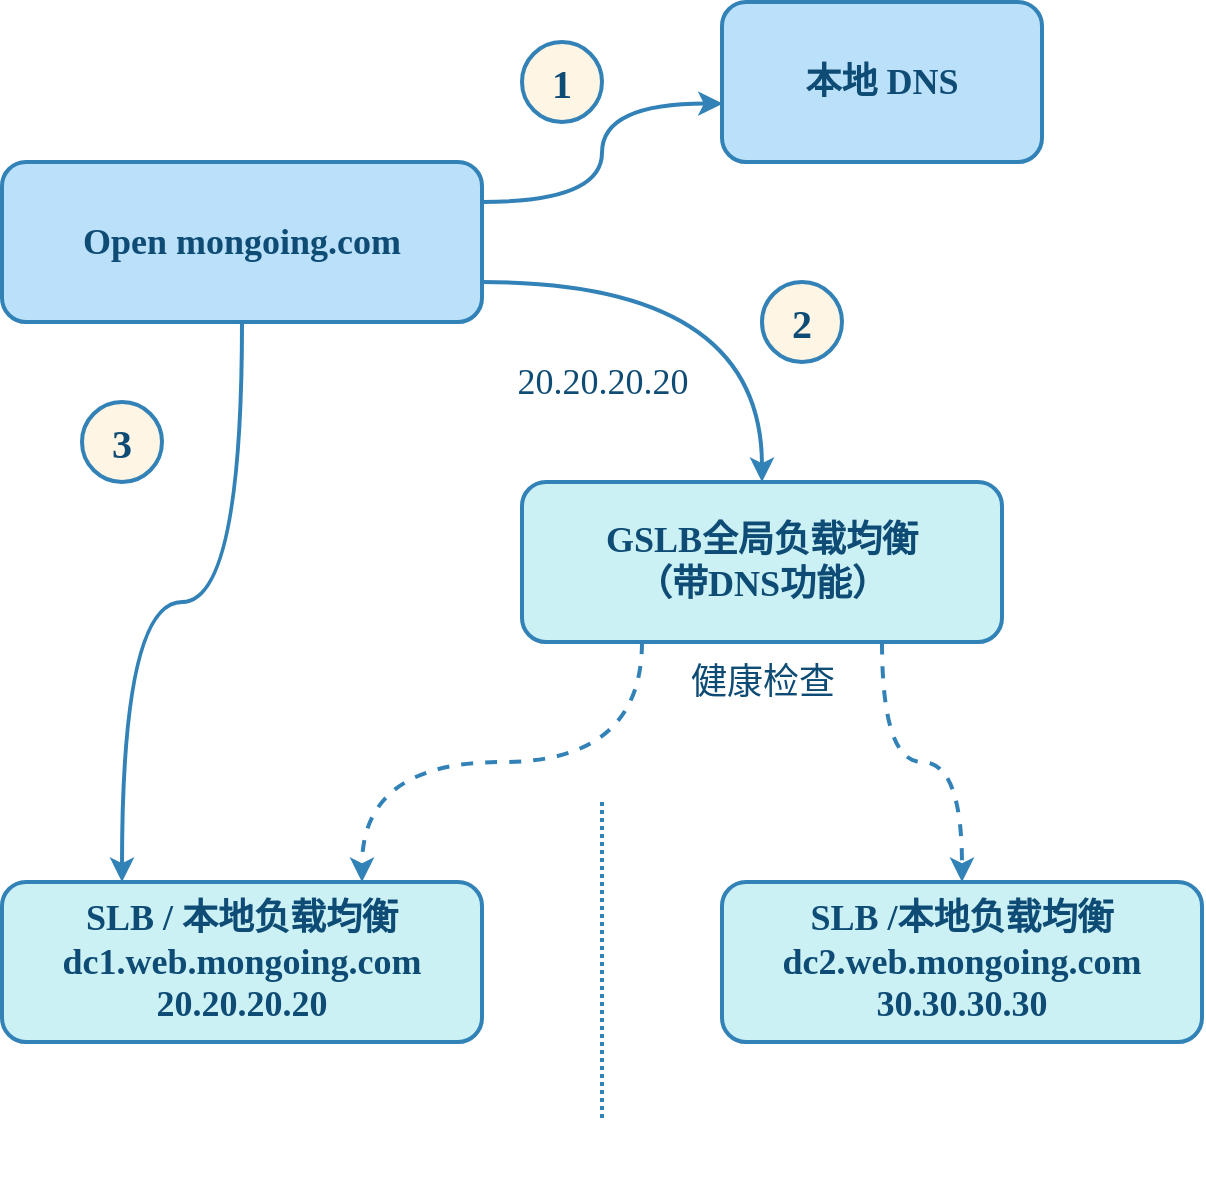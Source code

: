 <mxfile compressed="true" version="22.0.3" type="device" pages="3"><diagram name="容灾-网络层方案" id="jYUZuy3j7MK_sbum5GfM"><mxGraphModel dx="1793" dy="1068" grid="1" gridSize="10" guides="1" tooltips="1" connect="1" arrows="1" fold="1" page="1" pageScale="1" pageWidth="1654" pageHeight="1169" math="0" shadow="0"><root><mxCell id="ma8B2hoKi-noJO7RsAD5-0"/><mxCell id="ma8B2hoKi-noJO7RsAD5-1" parent="ma8B2hoKi-noJO7RsAD5-0"/><mxCell id="AlynKh1AJ5p6xUb231wl-4" style="edgeStyle=orthogonalEdgeStyle;shape=connector;rounded=0;orthogonalLoop=1;jettySize=auto;html=1;labelBackgroundColor=default;strokeColor=#3282B8;strokeWidth=2;align=center;verticalAlign=middle;fontFamily=Comic Sans MS;fontSize=18;fontColor=#0F4C75;endArrow=classic;endFill=1;exitX=1;exitY=0.25;exitDx=0;exitDy=0;curved=1;entryX=0.002;entryY=0.635;entryDx=0;entryDy=0;entryPerimeter=0;" edge="1" parent="ma8B2hoKi-noJO7RsAD5-1" source="ma8B2hoKi-noJO7RsAD5-18" target="AlynKh1AJ5p6xUb231wl-3"><mxGeometry relative="1" as="geometry"/></mxCell><mxCell id="AlynKh1AJ5p6xUb231wl-5" style="edgeStyle=orthogonalEdgeStyle;shape=connector;rounded=0;orthogonalLoop=1;jettySize=auto;html=1;exitX=1;exitY=0.75;exitDx=0;exitDy=0;entryX=0.5;entryY=0;entryDx=0;entryDy=0;labelBackgroundColor=default;strokeColor=#3282B8;strokeWidth=2;align=center;verticalAlign=middle;fontFamily=Comic Sans MS;fontSize=18;fontColor=#0F4C75;endArrow=classic;endFill=1;curved=1;" edge="1" parent="ma8B2hoKi-noJO7RsAD5-1" source="ma8B2hoKi-noJO7RsAD5-18" target="AlynKh1AJ5p6xUb231wl-2"><mxGeometry relative="1" as="geometry"/></mxCell><mxCell id="AlynKh1AJ5p6xUb231wl-8" style="edgeStyle=orthogonalEdgeStyle;shape=connector;rounded=0;orthogonalLoop=1;jettySize=auto;html=1;entryX=0.25;entryY=0;entryDx=0;entryDy=0;labelBackgroundColor=default;strokeColor=#3282B8;strokeWidth=2;align=center;verticalAlign=middle;fontFamily=Comic Sans MS;fontSize=18;fontColor=#0F4C75;endArrow=classic;endFill=1;curved=1;" edge="1" parent="ma8B2hoKi-noJO7RsAD5-1" source="ma8B2hoKi-noJO7RsAD5-18" target="AlynKh1AJ5p6xUb231wl-0"><mxGeometry relative="1" as="geometry"/></mxCell><mxCell id="ma8B2hoKi-noJO7RsAD5-18" value="Open mongoing.com" style="rounded=1;whiteSpace=wrap;html=1;fontFamily=Comic Sans MS;fontStyle=1;labelBackgroundColor=none;fillColor=#BBE1FA;strokeColor=#3282B8;fontColor=#0F4C75;shadow=0;container=0;fontSize=18;verticalAlign=middle;strokeWidth=2;" parent="ma8B2hoKi-noJO7RsAD5-1" vertex="1"><mxGeometry x="200" y="440" width="240" height="80" as="geometry"/></mxCell><mxCell id="AlynKh1AJ5p6xUb231wl-0" value="&lt;div&gt;SLB / 本地负载均衡&lt;/div&gt;&lt;div&gt;dc1.web.mongoing.com&lt;/div&gt;&lt;div&gt;20.20.20.20&lt;/div&gt;" style="rounded=1;whiteSpace=wrap;html=1;fontFamily=Comic Sans MS;fontStyle=1;labelBackgroundColor=none;fillColor=#CBF1F5;strokeColor=#3282B8;fontColor=#0F4C75;shadow=0;container=0;fontSize=18;verticalAlign=middle;strokeWidth=2;" vertex="1" parent="ma8B2hoKi-noJO7RsAD5-1"><mxGeometry x="200" y="800" width="240" height="80" as="geometry"/></mxCell><mxCell id="AlynKh1AJ5p6xUb231wl-1" value="&lt;div&gt;SLB /本地负载均衡&lt;/div&gt;&lt;div&gt;dc2.web.mongoing.com&lt;/div&gt;&lt;div&gt;30.30.30.30&lt;/div&gt;" style="rounded=1;whiteSpace=wrap;html=1;fontFamily=Comic Sans MS;fontStyle=1;labelBackgroundColor=none;fillColor=#CBF1F5;strokeColor=#3282B8;fontColor=#0F4C75;shadow=0;container=0;fontSize=18;verticalAlign=middle;strokeWidth=2;" vertex="1" parent="ma8B2hoKi-noJO7RsAD5-1"><mxGeometry x="560" y="800" width="240" height="80" as="geometry"/></mxCell><mxCell id="AlynKh1AJ5p6xUb231wl-6" style="edgeStyle=orthogonalEdgeStyle;shape=connector;rounded=0;orthogonalLoop=1;jettySize=auto;html=1;labelBackgroundColor=default;strokeColor=#3282B8;strokeWidth=2;align=center;verticalAlign=middle;fontFamily=Comic Sans MS;fontSize=18;fontColor=#0F4C75;endArrow=classic;endFill=1;exitX=0.75;exitY=1;exitDx=0;exitDy=0;curved=1;dashed=1;entryX=0.5;entryY=0;entryDx=0;entryDy=0;" edge="1" parent="ma8B2hoKi-noJO7RsAD5-1" source="AlynKh1AJ5p6xUb231wl-2" target="AlynKh1AJ5p6xUb231wl-1"><mxGeometry relative="1" as="geometry"><mxPoint x="640" y="760" as="targetPoint"/></mxGeometry></mxCell><mxCell id="AlynKh1AJ5p6xUb231wl-7" style="edgeStyle=orthogonalEdgeStyle;shape=connector;rounded=0;orthogonalLoop=1;jettySize=auto;html=1;labelBackgroundColor=default;strokeColor=#3282B8;strokeWidth=2;align=center;verticalAlign=middle;fontFamily=Comic Sans MS;fontSize=18;fontColor=#0F4C75;endArrow=classic;endFill=1;exitX=0.25;exitY=1;exitDx=0;exitDy=0;entryX=0.75;entryY=0;entryDx=0;entryDy=0;curved=1;dashed=1;" edge="1" parent="ma8B2hoKi-noJO7RsAD5-1" source="AlynKh1AJ5p6xUb231wl-2" target="AlynKh1AJ5p6xUb231wl-0"><mxGeometry relative="1" as="geometry"/></mxCell><mxCell id="AlynKh1AJ5p6xUb231wl-2" value="&lt;div&gt;GSLB全局负载均衡&lt;/div&gt;&lt;div&gt;（带DNS功能）&lt;/div&gt;" style="rounded=1;whiteSpace=wrap;html=1;fontFamily=Comic Sans MS;fontStyle=1;labelBackgroundColor=none;fillColor=#CBF1F5;strokeColor=#3282B8;fontColor=#0F4C75;shadow=0;container=0;fontSize=18;verticalAlign=middle;strokeWidth=2;" vertex="1" parent="ma8B2hoKi-noJO7RsAD5-1"><mxGeometry x="460" y="600" width="240" height="80" as="geometry"/></mxCell><mxCell id="AlynKh1AJ5p6xUb231wl-3" value="本地 DNS" style="rounded=1;whiteSpace=wrap;html=1;fontFamily=Comic Sans MS;fontStyle=1;labelBackgroundColor=none;fillColor=#BBE1FA;strokeColor=#3282B8;fontColor=#0F4C75;shadow=0;container=0;fontSize=18;verticalAlign=middle;strokeWidth=2;" vertex="1" parent="ma8B2hoKi-noJO7RsAD5-1"><mxGeometry x="560" y="360" width="160" height="80" as="geometry"/></mxCell><mxCell id="AlynKh1AJ5p6xUb231wl-9" value="健康检查" style="text;html=1;align=center;verticalAlign=middle;resizable=0;points=[];autosize=1;strokeColor=none;fillColor=none;fontSize=18;fontFamily=Comic Sans MS;fontColor=#0F4C75;" vertex="1" parent="ma8B2hoKi-noJO7RsAD5-1"><mxGeometry x="530" y="680" width="100" height="40" as="geometry"/></mxCell><mxCell id="AlynKh1AJ5p6xUb231wl-10" value="20.20.20.20" style="text;html=1;align=center;verticalAlign=middle;resizable=0;points=[];autosize=1;strokeColor=none;fillColor=none;fontSize=18;fontFamily=Comic Sans MS;fontColor=#0F4C75;" vertex="1" parent="ma8B2hoKi-noJO7RsAD5-1"><mxGeometry x="440" y="530" width="120" height="40" as="geometry"/></mxCell><mxCell id="AlynKh1AJ5p6xUb231wl-12" value="1" style="ellipse;whiteSpace=wrap;html=1;aspect=fixed;rounded=1;shadow=0;labelBackgroundColor=none;strokeColor=#3282B8;strokeWidth=2;align=center;verticalAlign=middle;fontFamily=Comic Sans MS;fontSize=20;fontColor=#0F4C75;fillColor=#FFF5E4;fontStyle=1" vertex="1" parent="ma8B2hoKi-noJO7RsAD5-1"><mxGeometry x="460" y="380" width="40" height="40" as="geometry"/></mxCell><mxCell id="AlynKh1AJ5p6xUb231wl-13" value="2" style="ellipse;whiteSpace=wrap;html=1;aspect=fixed;rounded=1;shadow=0;labelBackgroundColor=none;strokeColor=#3282B8;strokeWidth=2;align=center;verticalAlign=middle;fontFamily=Comic Sans MS;fontSize=20;fontColor=#0F4C75;fillColor=#FFF5E4;fontStyle=1" vertex="1" parent="ma8B2hoKi-noJO7RsAD5-1"><mxGeometry x="580" y="500" width="40" height="40" as="geometry"/></mxCell><mxCell id="AlynKh1AJ5p6xUb231wl-14" value="3" style="ellipse;whiteSpace=wrap;html=1;aspect=fixed;rounded=1;shadow=0;labelBackgroundColor=none;strokeColor=#3282B8;strokeWidth=2;align=center;verticalAlign=middle;fontFamily=Comic Sans MS;fontSize=20;fontColor=#0F4C75;fillColor=#FFF5E4;fontStyle=1" vertex="1" parent="ma8B2hoKi-noJO7RsAD5-1"><mxGeometry x="240" y="560" width="40" height="40" as="geometry"/></mxCell><mxCell id="AlynKh1AJ5p6xUb231wl-16" value="" style="whiteSpace=wrap;html=1;aspect=fixed;rounded=1;shadow=0;labelBackgroundColor=none;strokeColor=none;strokeWidth=2;align=center;verticalAlign=middle;fontFamily=Comic Sans MS;fontSize=18;fontColor=#0F4C75;fillColor=none;" vertex="1" parent="ma8B2hoKi-noJO7RsAD5-1"><mxGeometry x="480" y="920" width="40" height="40" as="geometry"/></mxCell><mxCell id="AlynKh1AJ5p6xUb231wl-18" style="edgeStyle=orthogonalEdgeStyle;shape=connector;rounded=0;orthogonalLoop=1;jettySize=auto;html=1;exitX=0.5;exitY=1;exitDx=0;exitDy=0;entryX=0.5;entryY=0;entryDx=0;entryDy=0;labelBackgroundColor=default;strokeColor=#3282B8;strokeWidth=2;align=center;verticalAlign=middle;fontFamily=Comic Sans MS;fontSize=18;fontColor=#0F4C75;endArrow=none;endFill=0;dashed=1;dashPattern=1 1;" edge="1" parent="ma8B2hoKi-noJO7RsAD5-1" source="AlynKh1AJ5p6xUb231wl-17" target="AlynKh1AJ5p6xUb231wl-16"><mxGeometry relative="1" as="geometry"/></mxCell><mxCell id="AlynKh1AJ5p6xUb231wl-17" value="" style="whiteSpace=wrap;html=1;aspect=fixed;rounded=1;shadow=0;labelBackgroundColor=none;strokeColor=none;strokeWidth=2;align=center;verticalAlign=middle;fontFamily=Comic Sans MS;fontSize=18;fontColor=#0F4C75;fillColor=none;" vertex="1" parent="ma8B2hoKi-noJO7RsAD5-1"><mxGeometry x="480" y="720" width="40" height="40" as="geometry"/></mxCell></root></mxGraphModel></diagram><diagram name="容灾-应用层方案" id="5Phr9yO1qMMdo_C6Dhy8"><mxGraphModel dx="1434" dy="854" grid="1" gridSize="10" guides="1" tooltips="1" connect="1" arrows="1" fold="1" page="1" pageScale="1" pageWidth="1654" pageHeight="1169" math="0" shadow="0"><root><mxCell id="-awrS6i4kFfY7h_08q4K-0"/><mxCell id="-awrS6i4kFfY7h_08q4K-1" parent="-awrS6i4kFfY7h_08q4K-0"/><mxCell id="-awrS6i4kFfY7h_08q4K-2" style="edgeStyle=orthogonalEdgeStyle;shape=connector;rounded=0;orthogonalLoop=1;jettySize=auto;html=1;labelBackgroundColor=default;strokeColor=#3282B8;strokeWidth=2;align=center;verticalAlign=middle;fontFamily=Comic Sans MS;fontSize=18;fontColor=#0F4C75;endArrow=classic;endFill=1;exitX=1;exitY=0.25;exitDx=0;exitDy=0;curved=1;entryX=0.002;entryY=0.635;entryDx=0;entryDy=0;entryPerimeter=0;" edge="1" parent="-awrS6i4kFfY7h_08q4K-1" source="-awrS6i4kFfY7h_08q4K-5" target="-awrS6i4kFfY7h_08q4K-11"><mxGeometry relative="1" as="geometry"/></mxCell><mxCell id="-awrS6i4kFfY7h_08q4K-3" style="edgeStyle=orthogonalEdgeStyle;shape=connector;rounded=0;orthogonalLoop=1;jettySize=auto;html=1;exitX=1;exitY=0.75;exitDx=0;exitDy=0;entryX=0.5;entryY=0;entryDx=0;entryDy=0;labelBackgroundColor=default;strokeColor=#3282B8;strokeWidth=2;align=center;verticalAlign=middle;fontFamily=Comic Sans MS;fontSize=18;fontColor=#0F4C75;endArrow=classic;endFill=1;curved=1;" edge="1" parent="-awrS6i4kFfY7h_08q4K-1" source="-awrS6i4kFfY7h_08q4K-5" target="-awrS6i4kFfY7h_08q4K-10"><mxGeometry relative="1" as="geometry"/></mxCell><mxCell id="-awrS6i4kFfY7h_08q4K-4" style="edgeStyle=orthogonalEdgeStyle;shape=connector;rounded=0;orthogonalLoop=1;jettySize=auto;html=1;entryX=0.25;entryY=0;entryDx=0;entryDy=0;labelBackgroundColor=default;strokeColor=#3282B8;strokeWidth=2;align=center;verticalAlign=middle;fontFamily=Comic Sans MS;fontSize=18;fontColor=#0F4C75;endArrow=classic;endFill=1;curved=1;" edge="1" parent="-awrS6i4kFfY7h_08q4K-1" source="-awrS6i4kFfY7h_08q4K-5" target="-awrS6i4kFfY7h_08q4K-6"><mxGeometry relative="1" as="geometry"/></mxCell><mxCell id="-awrS6i4kFfY7h_08q4K-5" value="Open mongoing.com" style="rounded=1;whiteSpace=wrap;html=1;fontFamily=Comic Sans MS;fontStyle=1;labelBackgroundColor=none;fillColor=#BBE1FA;strokeColor=#3282B8;fontColor=#0F4C75;shadow=0;container=0;fontSize=18;verticalAlign=middle;strokeWidth=2;" vertex="1" parent="-awrS6i4kFfY7h_08q4K-1"><mxGeometry x="200" y="440" width="240" height="80" as="geometry"/></mxCell><mxCell id="-awrS6i4kFfY7h_08q4K-6" value="&lt;div&gt;SLB / 本地负载均衡&lt;/div&gt;&lt;div&gt;dc1.web.mongoing.com&lt;/div&gt;&lt;div&gt;20.20.20.20&lt;/div&gt;" style="rounded=1;whiteSpace=wrap;html=1;fontFamily=Comic Sans MS;fontStyle=1;labelBackgroundColor=none;fillColor=#CBF1F5;strokeColor=#3282B8;fontColor=#0F4C75;shadow=0;container=0;fontSize=18;verticalAlign=middle;strokeWidth=2;" vertex="1" parent="-awrS6i4kFfY7h_08q4K-1"><mxGeometry x="200" y="800" width="240" height="80" as="geometry"/></mxCell><mxCell id="-awrS6i4kFfY7h_08q4K-7" value="&lt;div&gt;SLB /本地负载均衡&lt;/div&gt;&lt;div&gt;dc2.web.mongoing.com&lt;/div&gt;&lt;div&gt;30.30.30.30&lt;/div&gt;" style="rounded=1;whiteSpace=wrap;html=1;fontFamily=Comic Sans MS;fontStyle=1;labelBackgroundColor=none;fillColor=#CBF1F5;strokeColor=#3282B8;fontColor=#0F4C75;shadow=0;container=0;fontSize=18;verticalAlign=middle;strokeWidth=2;" vertex="1" parent="-awrS6i4kFfY7h_08q4K-1"><mxGeometry x="560" y="800" width="240" height="80" as="geometry"/></mxCell><mxCell id="-awrS6i4kFfY7h_08q4K-8" style="edgeStyle=orthogonalEdgeStyle;shape=connector;rounded=0;orthogonalLoop=1;jettySize=auto;html=1;labelBackgroundColor=default;strokeColor=#3282B8;strokeWidth=2;align=center;verticalAlign=middle;fontFamily=Comic Sans MS;fontSize=18;fontColor=#0F4C75;endArrow=classic;endFill=1;exitX=0.75;exitY=1;exitDx=0;exitDy=0;curved=1;dashed=1;entryX=0.5;entryY=0;entryDx=0;entryDy=0;" edge="1" parent="-awrS6i4kFfY7h_08q4K-1" source="-awrS6i4kFfY7h_08q4K-10" target="-awrS6i4kFfY7h_08q4K-7"><mxGeometry relative="1" as="geometry"><mxPoint x="640" y="760" as="targetPoint"/></mxGeometry></mxCell><mxCell id="-awrS6i4kFfY7h_08q4K-9" style="edgeStyle=orthogonalEdgeStyle;shape=connector;rounded=0;orthogonalLoop=1;jettySize=auto;html=1;labelBackgroundColor=default;strokeColor=#3282B8;strokeWidth=2;align=center;verticalAlign=middle;fontFamily=Comic Sans MS;fontSize=18;fontColor=#0F4C75;endArrow=classic;endFill=1;exitX=0.25;exitY=1;exitDx=0;exitDy=0;entryX=0.75;entryY=0;entryDx=0;entryDy=0;curved=1;dashed=1;" edge="1" parent="-awrS6i4kFfY7h_08q4K-1" source="-awrS6i4kFfY7h_08q4K-10" target="-awrS6i4kFfY7h_08q4K-6"><mxGeometry relative="1" as="geometry"/></mxCell><mxCell id="-awrS6i4kFfY7h_08q4K-10" value="&lt;div&gt;GSLB全局负载均衡&lt;/div&gt;&lt;div&gt;（带DNS功能）&lt;/div&gt;" style="rounded=1;whiteSpace=wrap;html=1;fontFamily=Comic Sans MS;fontStyle=1;labelBackgroundColor=none;fillColor=#CBF1F5;strokeColor=#3282B8;fontColor=#0F4C75;shadow=0;container=0;fontSize=18;verticalAlign=middle;strokeWidth=2;" vertex="1" parent="-awrS6i4kFfY7h_08q4K-1"><mxGeometry x="460" y="600" width="240" height="80" as="geometry"/></mxCell><mxCell id="-awrS6i4kFfY7h_08q4K-11" value="本地 DNS" style="rounded=1;whiteSpace=wrap;html=1;fontFamily=Comic Sans MS;fontStyle=1;labelBackgroundColor=none;fillColor=#BBE1FA;strokeColor=#3282B8;fontColor=#0F4C75;shadow=0;container=0;fontSize=18;verticalAlign=middle;strokeWidth=2;" vertex="1" parent="-awrS6i4kFfY7h_08q4K-1"><mxGeometry x="560" y="360" width="160" height="80" as="geometry"/></mxCell><mxCell id="-awrS6i4kFfY7h_08q4K-12" value="健康检查" style="text;html=1;align=center;verticalAlign=middle;resizable=0;points=[];autosize=1;strokeColor=none;fillColor=none;fontSize=18;fontFamily=Comic Sans MS;fontColor=#0F4C75;" vertex="1" parent="-awrS6i4kFfY7h_08q4K-1"><mxGeometry x="530" y="680" width="100" height="40" as="geometry"/></mxCell><mxCell id="-awrS6i4kFfY7h_08q4K-13" value="20.20.20.20" style="text;html=1;align=center;verticalAlign=middle;resizable=0;points=[];autosize=1;strokeColor=none;fillColor=none;fontSize=18;fontFamily=Comic Sans MS;fontColor=#0F4C75;" vertex="1" parent="-awrS6i4kFfY7h_08q4K-1"><mxGeometry x="440" y="530" width="120" height="40" as="geometry"/></mxCell><mxCell id="-awrS6i4kFfY7h_08q4K-14" value="1" style="ellipse;whiteSpace=wrap;html=1;aspect=fixed;rounded=1;shadow=0;labelBackgroundColor=none;strokeColor=#3282B8;strokeWidth=2;align=center;verticalAlign=middle;fontFamily=Comic Sans MS;fontSize=20;fontColor=#0F4C75;fillColor=#FFF5E4;fontStyle=1" vertex="1" parent="-awrS6i4kFfY7h_08q4K-1"><mxGeometry x="460" y="380" width="40" height="40" as="geometry"/></mxCell><mxCell id="-awrS6i4kFfY7h_08q4K-15" value="2" style="ellipse;whiteSpace=wrap;html=1;aspect=fixed;rounded=1;shadow=0;labelBackgroundColor=none;strokeColor=#3282B8;strokeWidth=2;align=center;verticalAlign=middle;fontFamily=Comic Sans MS;fontSize=20;fontColor=#0F4C75;fillColor=#FFF5E4;fontStyle=1" vertex="1" parent="-awrS6i4kFfY7h_08q4K-1"><mxGeometry x="580" y="500" width="40" height="40" as="geometry"/></mxCell><mxCell id="-awrS6i4kFfY7h_08q4K-16" value="3" style="ellipse;whiteSpace=wrap;html=1;aspect=fixed;rounded=1;shadow=0;labelBackgroundColor=none;strokeColor=#3282B8;strokeWidth=2;align=center;verticalAlign=middle;fontFamily=Comic Sans MS;fontSize=20;fontColor=#0F4C75;fillColor=#FFF5E4;fontStyle=1" vertex="1" parent="-awrS6i4kFfY7h_08q4K-1"><mxGeometry x="240" y="560" width="40" height="40" as="geometry"/></mxCell><mxCell id="-awrS6i4kFfY7h_08q4K-17" value="" style="whiteSpace=wrap;html=1;aspect=fixed;rounded=1;shadow=0;labelBackgroundColor=none;strokeColor=none;strokeWidth=2;align=center;verticalAlign=middle;fontFamily=Comic Sans MS;fontSize=18;fontColor=#0F4C75;fillColor=none;" vertex="1" parent="-awrS6i4kFfY7h_08q4K-1"><mxGeometry x="480" y="920" width="40" height="40" as="geometry"/></mxCell><mxCell id="-awrS6i4kFfY7h_08q4K-18" style="edgeStyle=orthogonalEdgeStyle;shape=connector;rounded=0;orthogonalLoop=1;jettySize=auto;html=1;exitX=0.5;exitY=1;exitDx=0;exitDy=0;entryX=0.5;entryY=0;entryDx=0;entryDy=0;labelBackgroundColor=default;strokeColor=#3282B8;strokeWidth=2;align=center;verticalAlign=middle;fontFamily=Comic Sans MS;fontSize=18;fontColor=#0F4C75;endArrow=none;endFill=0;dashed=1;dashPattern=1 1;" edge="1" parent="-awrS6i4kFfY7h_08q4K-1" source="-awrS6i4kFfY7h_08q4K-19" target="-awrS6i4kFfY7h_08q4K-17"><mxGeometry relative="1" as="geometry"/></mxCell><mxCell id="-awrS6i4kFfY7h_08q4K-19" value="" style="whiteSpace=wrap;html=1;aspect=fixed;rounded=1;shadow=0;labelBackgroundColor=none;strokeColor=none;strokeWidth=2;align=center;verticalAlign=middle;fontFamily=Comic Sans MS;fontSize=18;fontColor=#0F4C75;fillColor=none;" vertex="1" parent="-awrS6i4kFfY7h_08q4K-1"><mxGeometry x="480" y="720" width="40" height="40" as="geometry"/></mxCell></root></mxGraphModel></diagram><diagram name="MongoDB三中心方案" id="hRYYuHcCSGjo-E5iZL5M"><mxGraphModel dx="2390" dy="1423" grid="1" gridSize="10" guides="1" tooltips="1" connect="1" arrows="1" fold="1" page="1" pageScale="1" pageWidth="1654" pageHeight="1169" math="0" shadow="0"><root><mxCell id="2fMrP_ITEPygno2IQvvz-0"/><mxCell id="2fMrP_ITEPygno2IQvvz-1" parent="2fMrP_ITEPygno2IQvvz-0"/><mxCell id="O4n0UgwAwEMyHYoZQ1nw-5" value="异地机房 A" style="rounded=1;whiteSpace=wrap;html=1;strokeColor=#3282B8;fillColor=#F6F6F6;fontFamily=Comic Sans MS;fontStyle=1;container=0;fontColor=#0F4C75;shadow=0;fontSize=20;strokeWidth=2;dashed=1;dashPattern=1 1;align=center;verticalAlign=top;spacingLeft=10;" vertex="1" parent="2fMrP_ITEPygno2IQvvz-1"><mxGeometry x="320" y="640" width="1000" height="200" as="geometry"/></mxCell><mxCell id="ra4kXTQmTDmPVCw9dy-H-1" value="同城机房 B" style="rounded=1;whiteSpace=wrap;html=1;strokeColor=#3282B8;fillColor=#F6F6F6;fontFamily=Comic Sans MS;fontStyle=1;container=0;fontColor=#0F4C75;shadow=0;fontSize=20;strokeWidth=2;dashed=1;dashPattern=1 1;align=center;verticalAlign=top;spacingLeft=10;" vertex="1" parent="2fMrP_ITEPygno2IQvvz-1"><mxGeometry x="960" y="320" width="360" height="200" as="geometry"/></mxCell><mxCell id="ra4kXTQmTDmPVCw9dy-H-0" value="同城机房 A" style="rounded=1;whiteSpace=wrap;html=1;strokeColor=#3282B8;fillColor=#F6F6F6;fontFamily=Comic Sans MS;fontStyle=1;container=0;fontColor=#0F4C75;shadow=0;fontSize=20;strokeWidth=2;dashed=1;dashPattern=1 1;align=center;verticalAlign=top;spacingLeft=10;" vertex="1" parent="2fMrP_ITEPygno2IQvvz-1"><mxGeometry x="320" y="320" width="360" height="200" as="geometry"/></mxCell><mxCell id="rNxIcnoZ6vEGJuO0BBaK-6" style="edgeStyle=orthogonalEdgeStyle;shape=connector;rounded=0;orthogonalLoop=1;jettySize=auto;html=1;entryX=0;entryY=0.5;entryDx=0;entryDy=0;labelBackgroundColor=default;strokeColor=#3282B8;strokeWidth=2;align=center;verticalAlign=middle;fontFamily=Comic Sans MS;fontSize=18;fontColor=#0F4C75;endArrow=none;endFill=0;" edge="1" parent="2fMrP_ITEPygno2IQvvz-1" source="rNxIcnoZ6vEGJuO0BBaK-5" target="rNxIcnoZ6vEGJuO0BBaK-4"><mxGeometry relative="1" as="geometry"/></mxCell><mxCell id="2fMrP_ITEPygno2IQvvz-17" value="" style="whiteSpace=wrap;html=1;aspect=fixed;rounded=1;shadow=0;labelBackgroundColor=none;strokeColor=none;strokeWidth=2;align=center;verticalAlign=middle;fontFamily=Comic Sans MS;fontSize=18;fontColor=#0F4C75;fillColor=none;" vertex="1" parent="2fMrP_ITEPygno2IQvvz-1"><mxGeometry x="800" y="520" width="40" height="40" as="geometry"/></mxCell><mxCell id="2fMrP_ITEPygno2IQvvz-18" style="edgeStyle=orthogonalEdgeStyle;shape=connector;rounded=0;orthogonalLoop=1;jettySize=auto;html=1;exitX=0.5;exitY=1;exitDx=0;exitDy=0;entryX=0.5;entryY=0;entryDx=0;entryDy=0;labelBackgroundColor=default;strokeColor=#3282B8;strokeWidth=2;align=center;verticalAlign=middle;fontFamily=Comic Sans MS;fontSize=18;fontColor=#0F4C75;endArrow=none;endFill=0;dashed=1;dashPattern=1 1;" edge="1" parent="2fMrP_ITEPygno2IQvvz-1" source="2fMrP_ITEPygno2IQvvz-19" target="2fMrP_ITEPygno2IQvvz-17"><mxGeometry relative="1" as="geometry"/></mxCell><mxCell id="2fMrP_ITEPygno2IQvvz-19" value="" style="whiteSpace=wrap;html=1;aspect=fixed;rounded=1;shadow=0;labelBackgroundColor=none;strokeColor=none;strokeWidth=2;align=center;verticalAlign=middle;fontFamily=Comic Sans MS;fontSize=18;fontColor=#0F4C75;fillColor=none;" vertex="1" parent="2fMrP_ITEPygno2IQvvz-1"><mxGeometry x="800" y="280" width="40" height="40" as="geometry"/></mxCell><mxCell id="rNxIcnoZ6vEGJuO0BBaK-0" value="Secondary" style="strokeWidth=2;html=1;shape=mxgraph.flowchart.database;whiteSpace=wrap;rounded=1;shadow=0;labelBackgroundColor=none;strokeColor=#3282B8;align=center;verticalAlign=middle;fontFamily=Comic Sans MS;fontSize=18;fontColor=#0F4C75;fillColor=#CBF1F5;" vertex="1" parent="2fMrP_ITEPygno2IQvvz-1"><mxGeometry x="360" y="360" width="120" height="120" as="geometry"/></mxCell><mxCell id="rNxIcnoZ6vEGJuO0BBaK-1" value="Primary" style="strokeWidth=2;html=1;shape=mxgraph.flowchart.database;whiteSpace=wrap;rounded=1;shadow=0;labelBackgroundColor=none;strokeColor=#3282B8;align=center;verticalAlign=middle;fontFamily=Comic Sans MS;fontSize=18;fontColor=#0F4C75;fillColor=#E3FDFD;" vertex="1" parent="2fMrP_ITEPygno2IQvvz-1"><mxGeometry x="520" y="360" width="120" height="120" as="geometry"/></mxCell><mxCell id="rNxIcnoZ6vEGJuO0BBaK-2" value="Secondary" style="strokeWidth=2;html=1;shape=mxgraph.flowchart.database;whiteSpace=wrap;rounded=1;shadow=0;labelBackgroundColor=none;strokeColor=#3282B8;align=center;verticalAlign=middle;fontFamily=Comic Sans MS;fontSize=18;fontColor=#0F4C75;fillColor=#CBF1F5;" vertex="1" parent="2fMrP_ITEPygno2IQvvz-1"><mxGeometry x="1000" y="360" width="120" height="120" as="geometry"/></mxCell><mxCell id="rNxIcnoZ6vEGJuO0BBaK-3" value="Secondary" style="strokeWidth=2;html=1;shape=mxgraph.flowchart.database;whiteSpace=wrap;rounded=1;shadow=0;labelBackgroundColor=none;strokeColor=#3282B8;align=center;verticalAlign=middle;fontFamily=Comic Sans MS;fontSize=18;fontColor=#0F4C75;fillColor=#CBF1F5;" vertex="1" parent="2fMrP_ITEPygno2IQvvz-1"><mxGeometry x="1160" y="360" width="120" height="120" as="geometry"/></mxCell><mxCell id="rNxIcnoZ6vEGJuO0BBaK-4" value="" style="whiteSpace=wrap;html=1;aspect=fixed;rounded=1;shadow=0;labelBackgroundColor=none;strokeColor=none;strokeWidth=2;align=center;verticalAlign=middle;fontFamily=Comic Sans MS;fontSize=18;fontColor=#0F4C75;fillColor=none;" vertex="1" parent="2fMrP_ITEPygno2IQvvz-1"><mxGeometry x="1320" y="400" width="40" height="40" as="geometry"/></mxCell><mxCell id="rNxIcnoZ6vEGJuO0BBaK-5" value="" style="whiteSpace=wrap;html=1;aspect=fixed;rounded=1;shadow=0;labelBackgroundColor=none;strokeColor=none;strokeWidth=2;align=center;verticalAlign=middle;fontFamily=Comic Sans MS;fontSize=18;fontColor=#0F4C75;fillColor=none;" vertex="1" parent="2fMrP_ITEPygno2IQvvz-1"><mxGeometry x="280" y="400" width="40" height="40" as="geometry"/></mxCell><mxCell id="O4n0UgwAwEMyHYoZQ1nw-4" style="edgeStyle=orthogonalEdgeStyle;shape=connector;rounded=0;orthogonalLoop=1;jettySize=auto;html=1;entryX=0;entryY=0.5;entryDx=0;entryDy=0;labelBackgroundColor=default;strokeColor=#3282B8;strokeWidth=4;align=center;verticalAlign=middle;fontFamily=Comic Sans MS;fontSize=18;fontColor=#0F4C75;endArrow=none;endFill=0;" edge="1" parent="2fMrP_ITEPygno2IQvvz-1" source="O4n0UgwAwEMyHYoZQ1nw-2" target="O4n0UgwAwEMyHYoZQ1nw-3"><mxGeometry relative="1" as="geometry"/></mxCell><mxCell id="O4n0UgwAwEMyHYoZQ1nw-2" value="" style="whiteSpace=wrap;html=1;aspect=fixed;rounded=1;shadow=0;labelBackgroundColor=none;strokeColor=none;strokeWidth=2;align=center;verticalAlign=middle;fontFamily=Comic Sans MS;fontSize=18;fontColor=#0F4C75;fillColor=none;" vertex="1" parent="2fMrP_ITEPygno2IQvvz-1"><mxGeometry x="200" y="560" width="40" height="40" as="geometry"/></mxCell><mxCell id="O4n0UgwAwEMyHYoZQ1nw-3" value="" style="whiteSpace=wrap;html=1;aspect=fixed;rounded=1;shadow=0;labelBackgroundColor=none;strokeColor=none;strokeWidth=2;align=center;verticalAlign=middle;fontFamily=Comic Sans MS;fontSize=18;fontColor=#0F4C75;fillColor=none;" vertex="1" parent="2fMrP_ITEPygno2IQvvz-1"><mxGeometry x="1400" y="560" width="40" height="40" as="geometry"/></mxCell><mxCell id="e9A9h-UUCvK6qEr6vl2q-0" value="Secondary" style="strokeWidth=2;html=1;shape=mxgraph.flowchart.database;whiteSpace=wrap;rounded=1;shadow=0;labelBackgroundColor=none;strokeColor=#3282B8;align=center;verticalAlign=middle;fontFamily=Comic Sans MS;fontSize=18;fontColor=#0F4C75;fillColor=#CBF1F5;" vertex="1" parent="2fMrP_ITEPygno2IQvvz-1"><mxGeometry x="680" y="690" width="120" height="120" as="geometry"/></mxCell><mxCell id="e9A9h-UUCvK6qEr6vl2q-1" value="Secondary" style="strokeWidth=2;html=1;shape=mxgraph.flowchart.database;whiteSpace=wrap;rounded=1;shadow=0;labelBackgroundColor=none;strokeColor=#3282B8;align=center;verticalAlign=middle;fontFamily=Comic Sans MS;fontSize=18;fontColor=#0F4C75;fillColor=#CBF1F5;" vertex="1" parent="2fMrP_ITEPygno2IQvvz-1"><mxGeometry x="840" y="690" width="120" height="120" as="geometry"/></mxCell></root></mxGraphModel></diagram></mxfile>